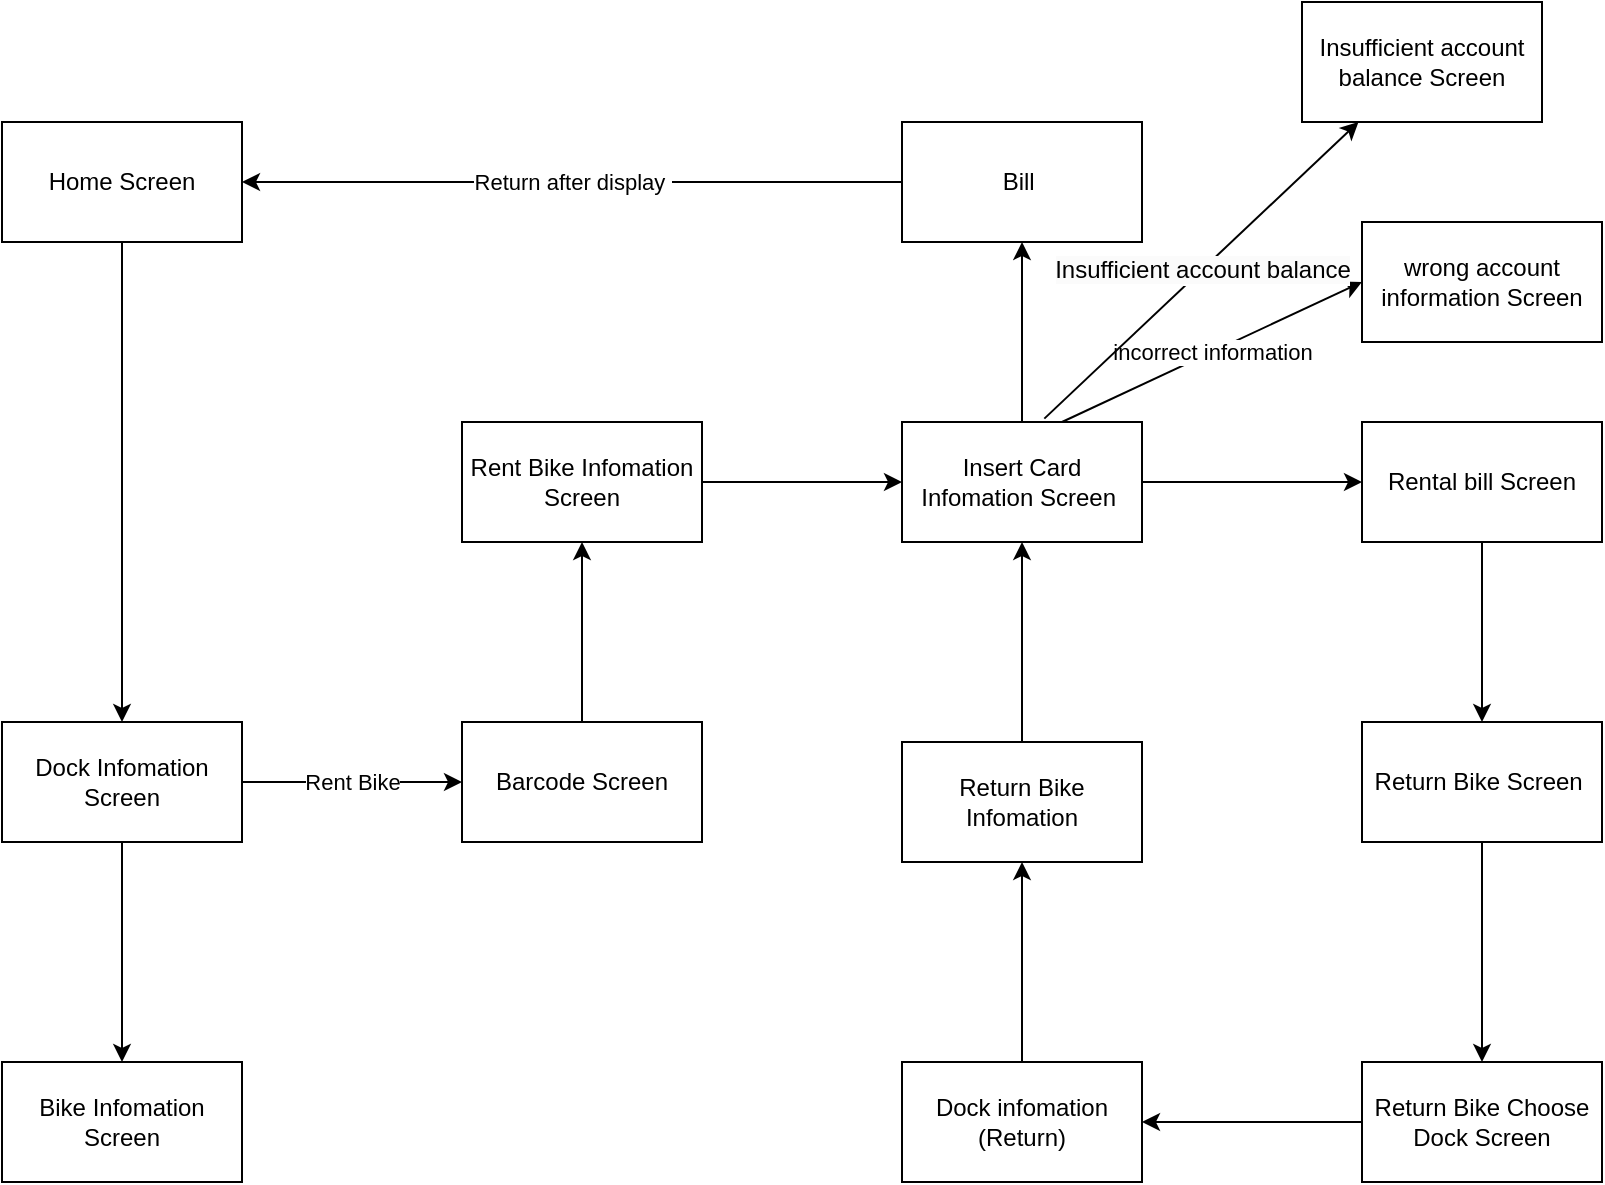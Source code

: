 <mxfile version="20.7.4"><diagram id="3GAnw6QilT8XrBwbj6Em" name="Page-1"><mxGraphModel dx="1050" dy="1627" grid="1" gridSize="10" guides="1" tooltips="1" connect="1" arrows="1" fold="1" page="1" pageScale="1" pageWidth="850" pageHeight="1100" math="0" shadow="0"><root><mxCell id="0"/><mxCell id="1" parent="0"/><mxCell id="THqDi0F72DPuqyNi-zBL-43" style="edgeStyle=orthogonalEdgeStyle;rounded=0;orthogonalLoop=1;jettySize=auto;html=1;entryX=0.5;entryY=0;entryDx=0;entryDy=0;" edge="1" parent="1" source="THqDi0F72DPuqyNi-zBL-1" target="THqDi0F72DPuqyNi-zBL-2"><mxGeometry relative="1" as="geometry"><mxPoint x="270" y="260" as="targetPoint"/></mxGeometry></mxCell><mxCell id="THqDi0F72DPuqyNi-zBL-1" value="Home Screen" style="rounded=0;whiteSpace=wrap;html=1;" vertex="1" parent="1"><mxGeometry x="210" y="-30" width="120" height="60" as="geometry"/></mxCell><mxCell id="THqDi0F72DPuqyNi-zBL-27" style="edgeStyle=orthogonalEdgeStyle;rounded=0;orthogonalLoop=1;jettySize=auto;html=1;entryX=0.5;entryY=0;entryDx=0;entryDy=0;" edge="1" parent="1" source="THqDi0F72DPuqyNi-zBL-2" target="THqDi0F72DPuqyNi-zBL-3"><mxGeometry relative="1" as="geometry"/></mxCell><mxCell id="THqDi0F72DPuqyNi-zBL-2" value="Dock Infomation Screen" style="rounded=0;whiteSpace=wrap;html=1;" vertex="1" parent="1"><mxGeometry x="210" y="270" width="120" height="60" as="geometry"/></mxCell><mxCell id="THqDi0F72DPuqyNi-zBL-3" value="Bike Infomation Screen" style="rounded=0;whiteSpace=wrap;html=1;" vertex="1" parent="1"><mxGeometry x="210" y="440" width="120" height="60" as="geometry"/></mxCell><mxCell id="THqDi0F72DPuqyNi-zBL-33" style="edgeStyle=orthogonalEdgeStyle;rounded=0;orthogonalLoop=1;jettySize=auto;html=1;entryX=0.5;entryY=1;entryDx=0;entryDy=0;" edge="1" parent="1" source="THqDi0F72DPuqyNi-zBL-4" target="THqDi0F72DPuqyNi-zBL-5"><mxGeometry relative="1" as="geometry"/></mxCell><mxCell id="THqDi0F72DPuqyNi-zBL-4" value="Barcode Screen" style="rounded=0;whiteSpace=wrap;html=1;" vertex="1" parent="1"><mxGeometry x="440" y="270" width="120" height="60" as="geometry"/></mxCell><mxCell id="THqDi0F72DPuqyNi-zBL-31" style="edgeStyle=orthogonalEdgeStyle;rounded=0;orthogonalLoop=1;jettySize=auto;html=1;entryX=0;entryY=0.5;entryDx=0;entryDy=0;" edge="1" parent="1" source="THqDi0F72DPuqyNi-zBL-5" target="THqDi0F72DPuqyNi-zBL-6"><mxGeometry relative="1" as="geometry"/></mxCell><mxCell id="THqDi0F72DPuqyNi-zBL-5" value="Rent Bike Infomation Screen" style="rounded=0;whiteSpace=wrap;html=1;" vertex="1" parent="1"><mxGeometry x="440" y="120" width="120" height="60" as="geometry"/></mxCell><mxCell id="THqDi0F72DPuqyNi-zBL-34" style="edgeStyle=orthogonalEdgeStyle;rounded=0;orthogonalLoop=1;jettySize=auto;html=1;" edge="1" parent="1" source="THqDi0F72DPuqyNi-zBL-6" target="THqDi0F72DPuqyNi-zBL-9"><mxGeometry relative="1" as="geometry"/></mxCell><mxCell id="THqDi0F72DPuqyNi-zBL-42" style="edgeStyle=orthogonalEdgeStyle;rounded=0;orthogonalLoop=1;jettySize=auto;html=1;entryX=0.5;entryY=1;entryDx=0;entryDy=0;" edge="1" parent="1" source="THqDi0F72DPuqyNi-zBL-6" target="THqDi0F72DPuqyNi-zBL-10"><mxGeometry relative="1" as="geometry"/></mxCell><mxCell id="THqDi0F72DPuqyNi-zBL-6" value="Insert Card Infomation Screen&amp;nbsp;" style="rounded=0;whiteSpace=wrap;html=1;" vertex="1" parent="1"><mxGeometry x="660" y="120" width="120" height="60" as="geometry"/></mxCell><mxCell id="THqDi0F72DPuqyNi-zBL-7" value="Insufficient account balance Screen" style="rounded=0;whiteSpace=wrap;html=1;" vertex="1" parent="1"><mxGeometry x="860" y="-90" width="120" height="60" as="geometry"/></mxCell><mxCell id="THqDi0F72DPuqyNi-zBL-8" value="wrong account information Screen" style="rounded=0;whiteSpace=wrap;html=1;" vertex="1" parent="1"><mxGeometry x="890" y="20" width="120" height="60" as="geometry"/></mxCell><mxCell id="THqDi0F72DPuqyNi-zBL-35" style="edgeStyle=orthogonalEdgeStyle;rounded=0;orthogonalLoop=1;jettySize=auto;html=1;" edge="1" parent="1" source="THqDi0F72DPuqyNi-zBL-9" target="THqDi0F72DPuqyNi-zBL-12"><mxGeometry relative="1" as="geometry"/></mxCell><mxCell id="THqDi0F72DPuqyNi-zBL-9" value="Rental bill Screen" style="rounded=0;whiteSpace=wrap;html=1;" vertex="1" parent="1"><mxGeometry x="890" y="120" width="120" height="60" as="geometry"/></mxCell><mxCell id="THqDi0F72DPuqyNi-zBL-10" value="Bill&amp;nbsp;" style="rounded=0;whiteSpace=wrap;html=1;" vertex="1" parent="1"><mxGeometry x="660" y="-30" width="120" height="60" as="geometry"/></mxCell><mxCell id="THqDi0F72DPuqyNi-zBL-38" style="edgeStyle=orthogonalEdgeStyle;rounded=0;orthogonalLoop=1;jettySize=auto;html=1;entryX=1;entryY=0.5;entryDx=0;entryDy=0;" edge="1" parent="1" source="THqDi0F72DPuqyNi-zBL-11" target="THqDi0F72DPuqyNi-zBL-13"><mxGeometry relative="1" as="geometry"/></mxCell><mxCell id="THqDi0F72DPuqyNi-zBL-11" value="Return Bike Choose Dock Screen" style="rounded=0;whiteSpace=wrap;html=1;" vertex="1" parent="1"><mxGeometry x="890" y="440" width="120" height="60" as="geometry"/></mxCell><mxCell id="THqDi0F72DPuqyNi-zBL-36" style="edgeStyle=orthogonalEdgeStyle;rounded=0;orthogonalLoop=1;jettySize=auto;html=1;entryX=0.5;entryY=0;entryDx=0;entryDy=0;" edge="1" parent="1" source="THqDi0F72DPuqyNi-zBL-12" target="THqDi0F72DPuqyNi-zBL-11"><mxGeometry relative="1" as="geometry"/></mxCell><mxCell id="THqDi0F72DPuqyNi-zBL-12" value="Return Bike Screen&amp;nbsp;" style="rounded=0;whiteSpace=wrap;html=1;" vertex="1" parent="1"><mxGeometry x="890" y="270" width="120" height="60" as="geometry"/></mxCell><mxCell id="THqDi0F72DPuqyNi-zBL-40" style="edgeStyle=orthogonalEdgeStyle;rounded=0;orthogonalLoop=1;jettySize=auto;html=1;entryX=0.5;entryY=1;entryDx=0;entryDy=0;" edge="1" parent="1" source="THqDi0F72DPuqyNi-zBL-13" target="THqDi0F72DPuqyNi-zBL-14"><mxGeometry relative="1" as="geometry"/></mxCell><mxCell id="THqDi0F72DPuqyNi-zBL-13" value="Dock infomation (Return)" style="rounded=0;whiteSpace=wrap;html=1;" vertex="1" parent="1"><mxGeometry x="660" y="440" width="120" height="60" as="geometry"/></mxCell><mxCell id="THqDi0F72DPuqyNi-zBL-41" style="edgeStyle=orthogonalEdgeStyle;rounded=0;orthogonalLoop=1;jettySize=auto;html=1;" edge="1" parent="1" source="THqDi0F72DPuqyNi-zBL-14" target="THqDi0F72DPuqyNi-zBL-6"><mxGeometry relative="1" as="geometry"/></mxCell><mxCell id="THqDi0F72DPuqyNi-zBL-14" value="Return Bike Infomation" style="rounded=0;whiteSpace=wrap;html=1;" vertex="1" parent="1"><mxGeometry x="660" y="280" width="120" height="60" as="geometry"/></mxCell><mxCell id="THqDi0F72DPuqyNi-zBL-28" value="" style="endArrow=classic;html=1;rounded=0;entryX=0;entryY=0.5;entryDx=0;entryDy=0;exitX=1;exitY=0.5;exitDx=0;exitDy=0;" edge="1" parent="1" source="THqDi0F72DPuqyNi-zBL-2" target="THqDi0F72DPuqyNi-zBL-4"><mxGeometry relative="1" as="geometry"><mxPoint x="190" y="200" as="sourcePoint"/><mxPoint x="290" y="200" as="targetPoint"/></mxGeometry></mxCell><mxCell id="THqDi0F72DPuqyNi-zBL-29" value="Rent Bike" style="edgeLabel;resizable=0;html=1;align=center;verticalAlign=middle;" connectable="0" vertex="1" parent="THqDi0F72DPuqyNi-zBL-28"><mxGeometry relative="1" as="geometry"/></mxCell><mxCell id="THqDi0F72DPuqyNi-zBL-45" value="" style="endArrow=classic;html=1;rounded=0;exitX=0;exitY=0.5;exitDx=0;exitDy=0;entryX=1;entryY=0.5;entryDx=0;entryDy=0;" edge="1" parent="1" source="THqDi0F72DPuqyNi-zBL-10" target="THqDi0F72DPuqyNi-zBL-1"><mxGeometry relative="1" as="geometry"><mxPoint x="650" y="190" as="sourcePoint"/><mxPoint x="750" y="190" as="targetPoint"/></mxGeometry></mxCell><mxCell id="THqDi0F72DPuqyNi-zBL-46" value="Return after display&amp;nbsp;" style="edgeLabel;resizable=0;html=1;align=center;verticalAlign=middle;" connectable="0" vertex="1" parent="THqDi0F72DPuqyNi-zBL-45"><mxGeometry relative="1" as="geometry"/></mxCell><mxCell id="THqDi0F72DPuqyNi-zBL-50" value="" style="endArrow=classic;html=1;rounded=0;entryX=0;entryY=0.5;entryDx=0;entryDy=0;" edge="1" parent="1" target="THqDi0F72DPuqyNi-zBL-8"><mxGeometry relative="1" as="geometry"><mxPoint x="740" y="120" as="sourcePoint"/><mxPoint x="840" y="120" as="targetPoint"/></mxGeometry></mxCell><mxCell id="THqDi0F72DPuqyNi-zBL-51" value="incorrect information" style="edgeLabel;resizable=0;html=1;align=center;verticalAlign=middle;" connectable="0" vertex="1" parent="THqDi0F72DPuqyNi-zBL-50"><mxGeometry relative="1" as="geometry"/></mxCell><mxCell id="THqDi0F72DPuqyNi-zBL-54" value="" style="endArrow=classic;html=1;rounded=0;exitX=0.593;exitY=-0.028;exitDx=0;exitDy=0;exitPerimeter=0;" edge="1" parent="1" source="THqDi0F72DPuqyNi-zBL-6" target="THqDi0F72DPuqyNi-zBL-7"><mxGeometry relative="1" as="geometry"><mxPoint x="610" y="100" as="sourcePoint"/><mxPoint x="710" y="100" as="targetPoint"/></mxGeometry></mxCell><mxCell id="THqDi0F72DPuqyNi-zBL-55" value="&lt;span style=&quot;font-size: 12px; background-color: rgb(251, 251, 251);&quot;&gt;Insufficient account balance&lt;/span&gt;" style="edgeLabel;resizable=0;html=1;align=center;verticalAlign=middle;" connectable="0" vertex="1" parent="THqDi0F72DPuqyNi-zBL-54"><mxGeometry relative="1" as="geometry"/></mxCell></root></mxGraphModel></diagram></mxfile>